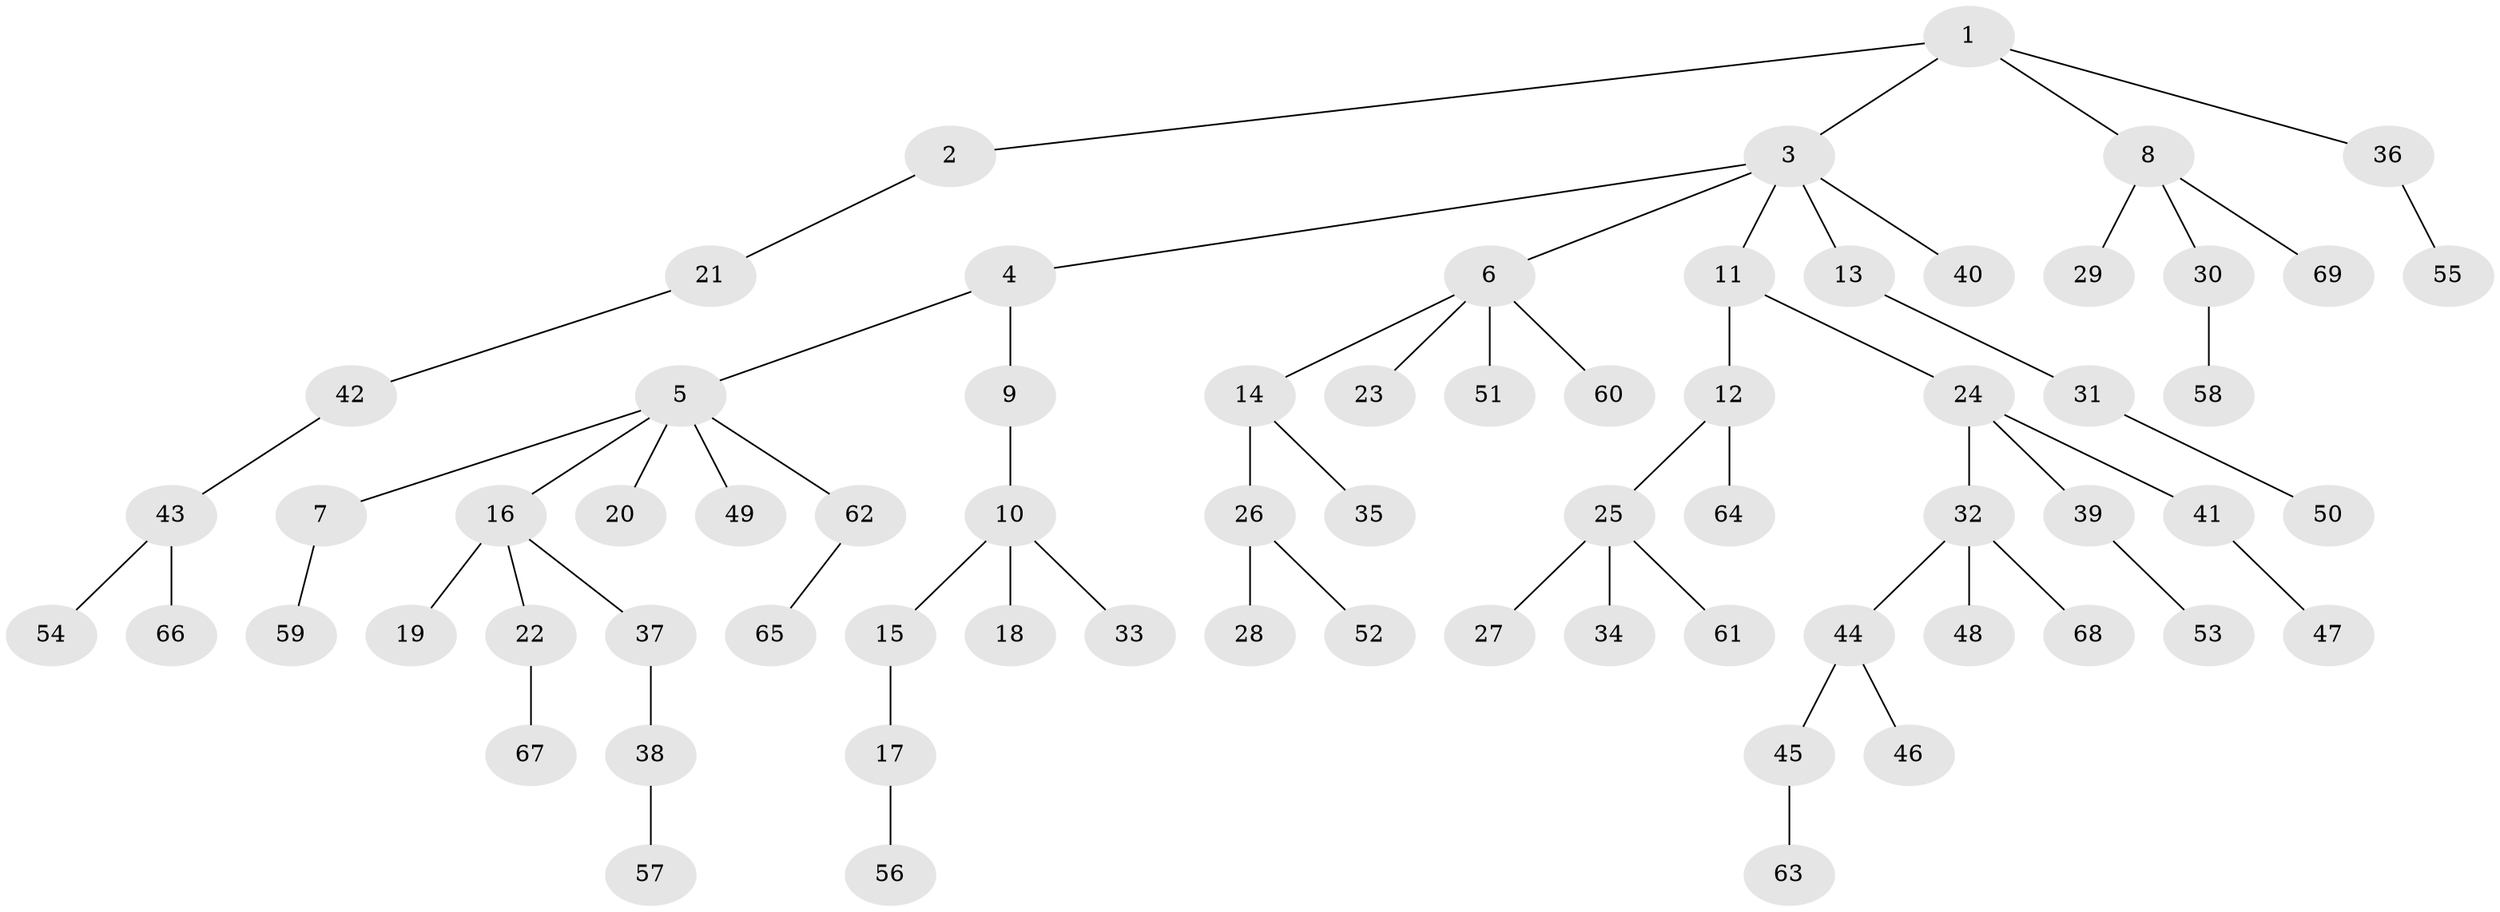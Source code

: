 // coarse degree distribution, {13: 0.037037037037037035, 7: 0.037037037037037035, 1: 0.7037037037037037, 2: 0.18518518518518517, 3: 0.037037037037037035}
// Generated by graph-tools (version 1.1) at 2025/19/03/04/25 18:19:14]
// undirected, 69 vertices, 68 edges
graph export_dot {
graph [start="1"]
  node [color=gray90,style=filled];
  1;
  2;
  3;
  4;
  5;
  6;
  7;
  8;
  9;
  10;
  11;
  12;
  13;
  14;
  15;
  16;
  17;
  18;
  19;
  20;
  21;
  22;
  23;
  24;
  25;
  26;
  27;
  28;
  29;
  30;
  31;
  32;
  33;
  34;
  35;
  36;
  37;
  38;
  39;
  40;
  41;
  42;
  43;
  44;
  45;
  46;
  47;
  48;
  49;
  50;
  51;
  52;
  53;
  54;
  55;
  56;
  57;
  58;
  59;
  60;
  61;
  62;
  63;
  64;
  65;
  66;
  67;
  68;
  69;
  1 -- 2;
  1 -- 3;
  1 -- 8;
  1 -- 36;
  2 -- 21;
  3 -- 4;
  3 -- 6;
  3 -- 11;
  3 -- 13;
  3 -- 40;
  4 -- 5;
  4 -- 9;
  5 -- 7;
  5 -- 16;
  5 -- 20;
  5 -- 49;
  5 -- 62;
  6 -- 14;
  6 -- 23;
  6 -- 51;
  6 -- 60;
  7 -- 59;
  8 -- 29;
  8 -- 30;
  8 -- 69;
  9 -- 10;
  10 -- 15;
  10 -- 18;
  10 -- 33;
  11 -- 12;
  11 -- 24;
  12 -- 25;
  12 -- 64;
  13 -- 31;
  14 -- 26;
  14 -- 35;
  15 -- 17;
  16 -- 19;
  16 -- 22;
  16 -- 37;
  17 -- 56;
  21 -- 42;
  22 -- 67;
  24 -- 32;
  24 -- 39;
  24 -- 41;
  25 -- 27;
  25 -- 34;
  25 -- 61;
  26 -- 28;
  26 -- 52;
  30 -- 58;
  31 -- 50;
  32 -- 44;
  32 -- 48;
  32 -- 68;
  36 -- 55;
  37 -- 38;
  38 -- 57;
  39 -- 53;
  41 -- 47;
  42 -- 43;
  43 -- 54;
  43 -- 66;
  44 -- 45;
  44 -- 46;
  45 -- 63;
  62 -- 65;
}
